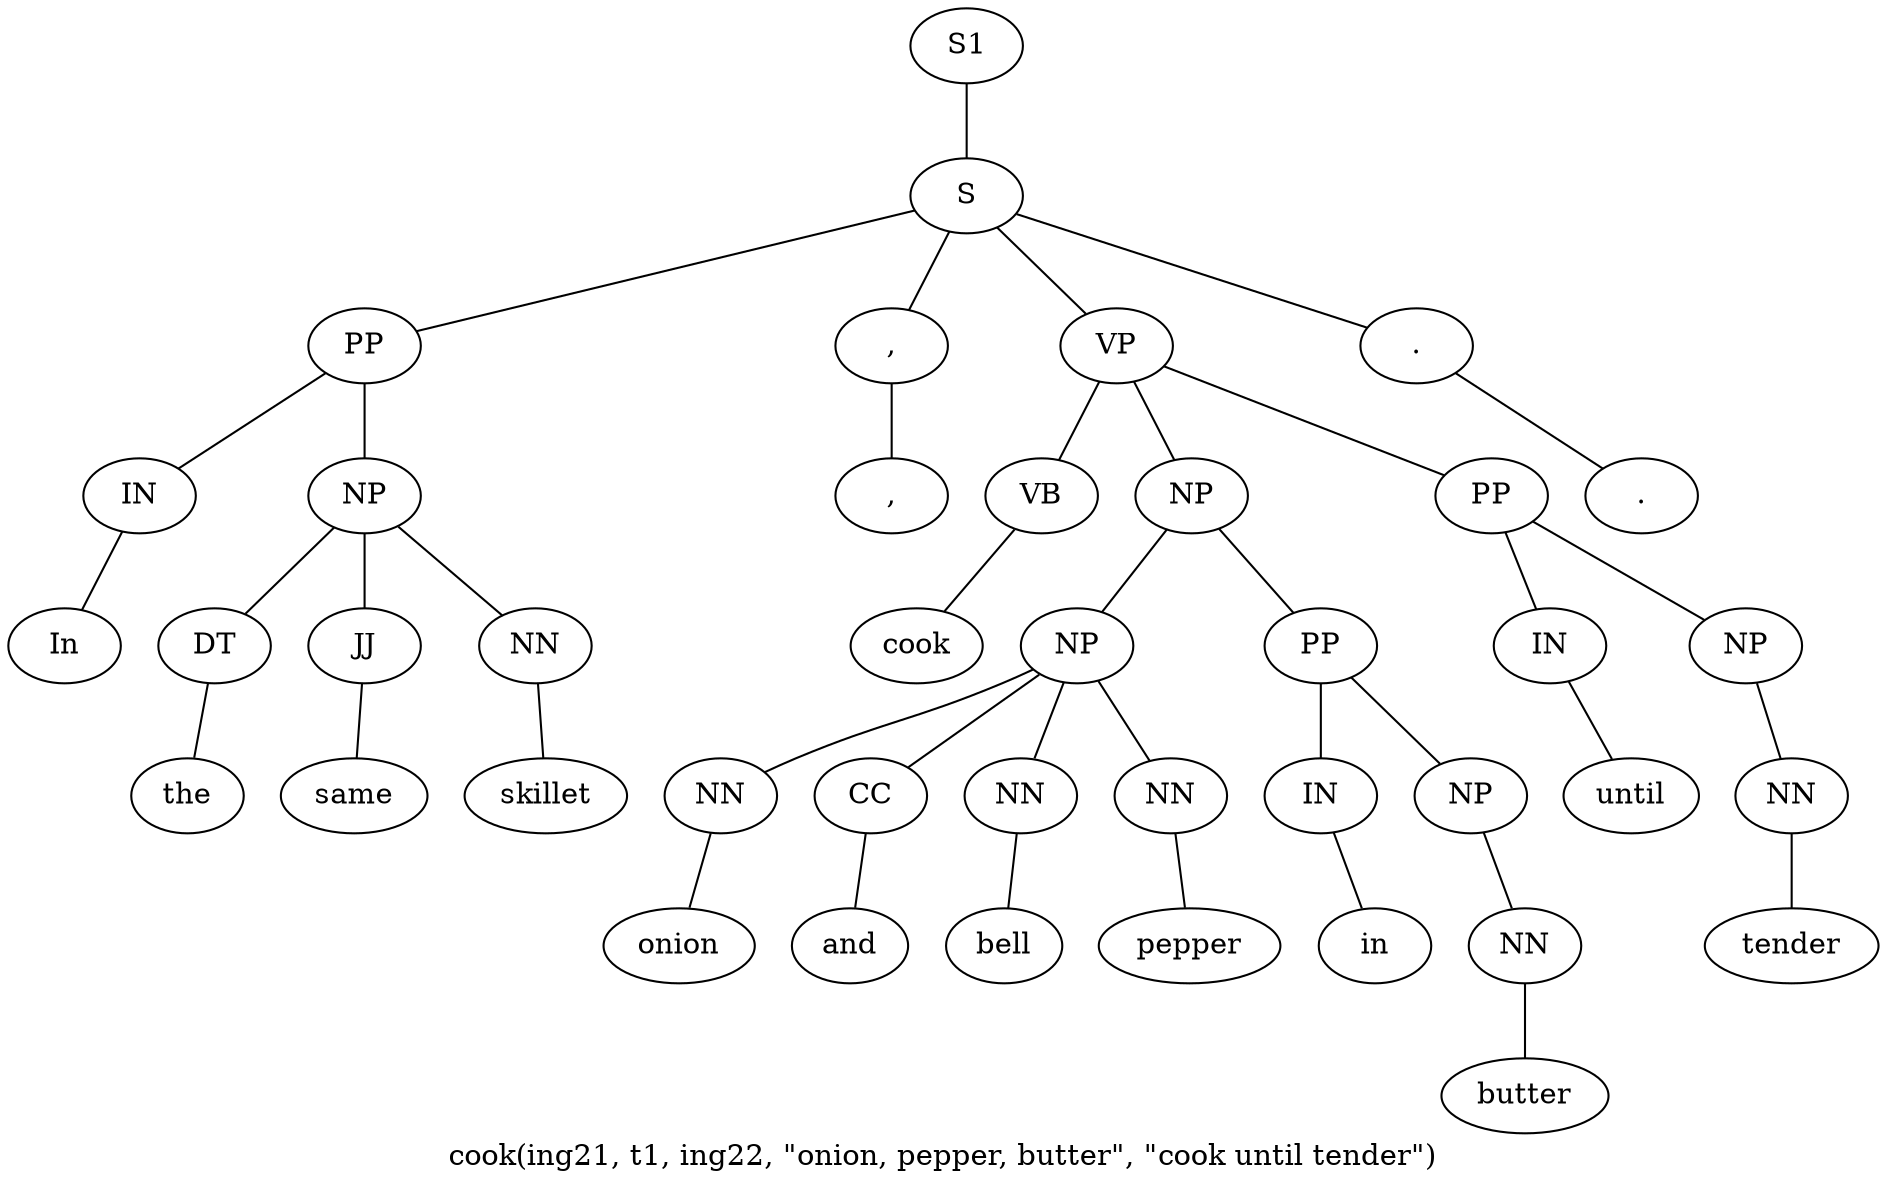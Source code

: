 graph SyntaxGraph {
	label = "cook(ing21, t1, ing22, \"onion, pepper, butter\", \"cook until tender\")";
	Node0 [label="S1"];
	Node1 [label="S"];
	Node2 [label="PP"];
	Node3 [label="IN"];
	Node4 [label="In"];
	Node5 [label="NP"];
	Node6 [label="DT"];
	Node7 [label="the"];
	Node8 [label="JJ"];
	Node9 [label="same"];
	Node10 [label="NN"];
	Node11 [label="skillet"];
	Node12 [label=","];
	Node13 [label=","];
	Node14 [label="VP"];
	Node15 [label="VB"];
	Node16 [label="cook"];
	Node17 [label="NP"];
	Node18 [label="NP"];
	Node19 [label="NN"];
	Node20 [label="onion"];
	Node21 [label="CC"];
	Node22 [label="and"];
	Node23 [label="NN"];
	Node24 [label="bell"];
	Node25 [label="NN"];
	Node26 [label="pepper"];
	Node27 [label="PP"];
	Node28 [label="IN"];
	Node29 [label="in"];
	Node30 [label="NP"];
	Node31 [label="NN"];
	Node32 [label="butter"];
	Node33 [label="PP"];
	Node34 [label="IN"];
	Node35 [label="until"];
	Node36 [label="NP"];
	Node37 [label="NN"];
	Node38 [label="tender"];
	Node39 [label="."];
	Node40 [label="."];

	Node0 -- Node1;
	Node1 -- Node2;
	Node1 -- Node12;
	Node1 -- Node14;
	Node1 -- Node39;
	Node2 -- Node3;
	Node2 -- Node5;
	Node3 -- Node4;
	Node5 -- Node6;
	Node5 -- Node8;
	Node5 -- Node10;
	Node6 -- Node7;
	Node8 -- Node9;
	Node10 -- Node11;
	Node12 -- Node13;
	Node14 -- Node15;
	Node14 -- Node17;
	Node14 -- Node33;
	Node15 -- Node16;
	Node17 -- Node18;
	Node17 -- Node27;
	Node18 -- Node19;
	Node18 -- Node21;
	Node18 -- Node23;
	Node18 -- Node25;
	Node19 -- Node20;
	Node21 -- Node22;
	Node23 -- Node24;
	Node25 -- Node26;
	Node27 -- Node28;
	Node27 -- Node30;
	Node28 -- Node29;
	Node30 -- Node31;
	Node31 -- Node32;
	Node33 -- Node34;
	Node33 -- Node36;
	Node34 -- Node35;
	Node36 -- Node37;
	Node37 -- Node38;
	Node39 -- Node40;
}